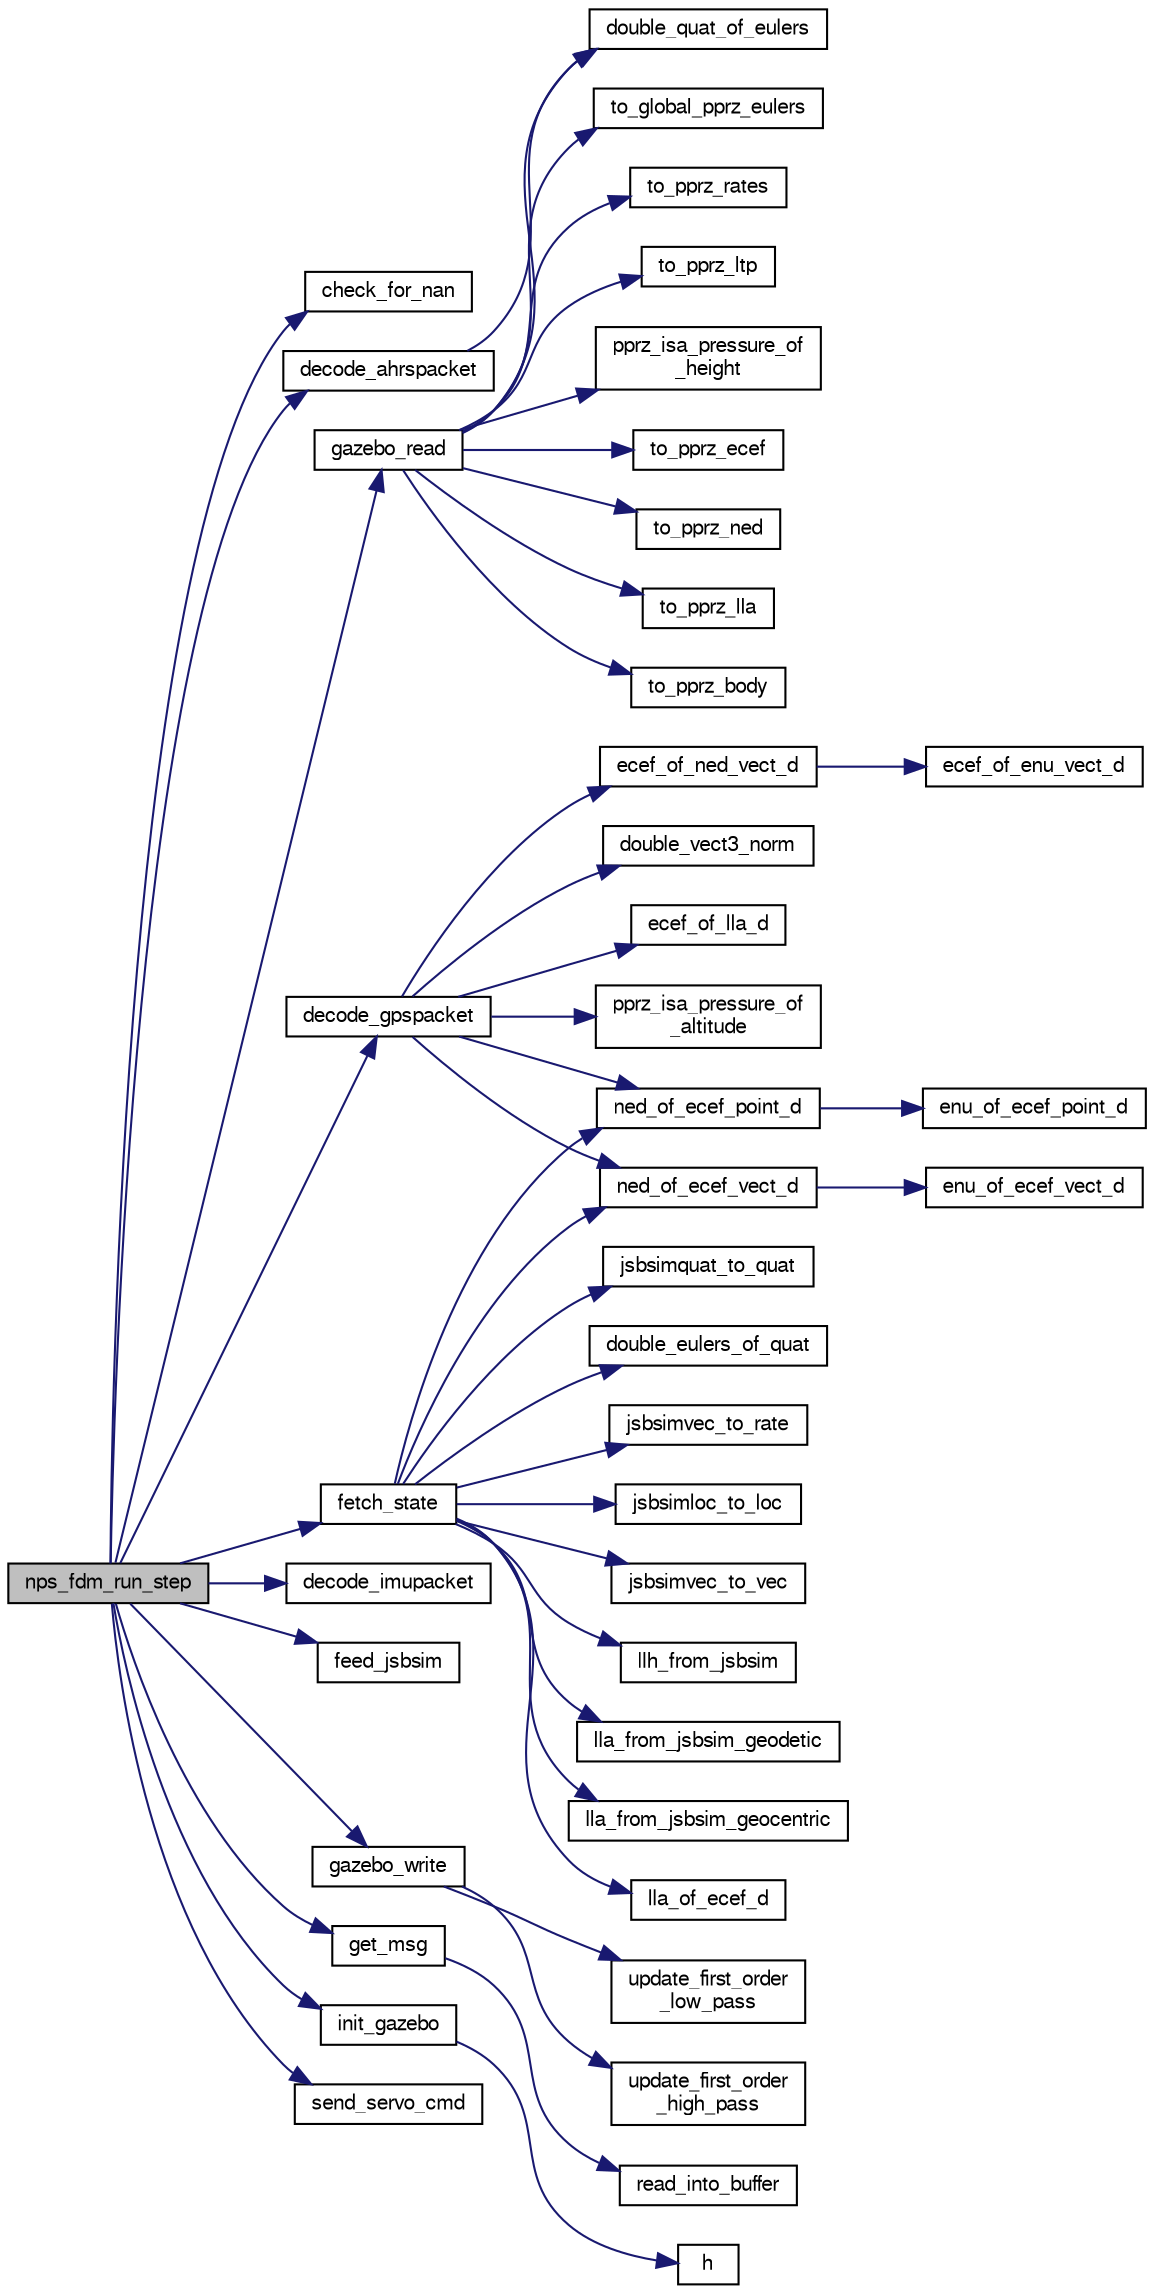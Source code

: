 digraph "nps_fdm_run_step"
{
  edge [fontname="FreeSans",fontsize="10",labelfontname="FreeSans",labelfontsize="10"];
  node [fontname="FreeSans",fontsize="10",shape=record];
  rankdir="LR";
  Node1 [label="nps_fdm_run_step",height=0.2,width=0.4,color="black", fillcolor="grey75", style="filled", fontcolor="black"];
  Node1 -> Node2 [color="midnightblue",fontsize="10",style="solid",fontname="FreeSans"];
  Node2 [label="check_for_nan",height=0.2,width=0.4,color="black", fillcolor="white", style="filled",URL="$nps__fdm__jsbsim_8cpp.html#aa8d531348a8fbe30accc30952915a90d",tooltip="Checks NpsFdm struct for NaNs. "];
  Node1 -> Node3 [color="midnightblue",fontsize="10",style="solid",fontname="FreeSans"];
  Node3 [label="decode_ahrspacket",height=0.2,width=0.4,color="black", fillcolor="white", style="filled",URL="$nps__fdm__crrcsim_8c.html#a8321162c08bf2560073a99ea18d5a045"];
  Node3 -> Node4 [color="midnightblue",fontsize="10",style="solid",fontname="FreeSans"];
  Node4 [label="double_quat_of_eulers",height=0.2,width=0.4,color="black", fillcolor="white", style="filled",URL="$group__math__algebra__double.html#gaa5c59899c8e47296ff62829cd74fcf47"];
  Node1 -> Node5 [color="midnightblue",fontsize="10",style="solid",fontname="FreeSans"];
  Node5 [label="decode_gpspacket",height=0.2,width=0.4,color="black", fillcolor="white", style="filled",URL="$nps__fdm__crrcsim_8c.html#af6bebbe57b1e739c8b1565a483f91597"];
  Node5 -> Node6 [color="midnightblue",fontsize="10",style="solid",fontname="FreeSans"];
  Node6 [label="ecef_of_ned_vect_d",height=0.2,width=0.4,color="black", fillcolor="white", style="filled",URL="$group__math__geodetic__double.html#ga6fbe577b9004aa2f3735dce8bd5e34d7"];
  Node6 -> Node7 [color="midnightblue",fontsize="10",style="solid",fontname="FreeSans"];
  Node7 [label="ecef_of_enu_vect_d",height=0.2,width=0.4,color="black", fillcolor="white", style="filled",URL="$group__math__geodetic__double.html#ga644b27430bffd0fb63acdd313dcd78bd"];
  Node5 -> Node8 [color="midnightblue",fontsize="10",style="solid",fontname="FreeSans"];
  Node8 [label="double_vect3_norm",height=0.2,width=0.4,color="black", fillcolor="white", style="filled",URL="$group__math__algebra__double.html#gae5087aa382f54a889f1786194651a2b6"];
  Node5 -> Node9 [color="midnightblue",fontsize="10",style="solid",fontname="FreeSans"];
  Node9 [label="ecef_of_lla_d",height=0.2,width=0.4,color="black", fillcolor="white", style="filled",URL="$group__math__geodetic__double.html#gae6608c48696daebf3382f08e655028d9"];
  Node5 -> Node10 [color="midnightblue",fontsize="10",style="solid",fontname="FreeSans"];
  Node10 [label="pprz_isa_pressure_of\l_altitude",height=0.2,width=0.4,color="black", fillcolor="white", style="filled",URL="$group__math__isa.html#ga64a5320121c2e4fcd276a8434fa18c7b",tooltip="Get pressure in Pa from absolute altitude (using simplified equation). "];
  Node5 -> Node11 [color="midnightblue",fontsize="10",style="solid",fontname="FreeSans"];
  Node11 [label="ned_of_ecef_point_d",height=0.2,width=0.4,color="black", fillcolor="white", style="filled",URL="$group__math__geodetic__double.html#gabf3f021edce24bfc61367d778cd20952"];
  Node11 -> Node12 [color="midnightblue",fontsize="10",style="solid",fontname="FreeSans"];
  Node12 [label="enu_of_ecef_point_d",height=0.2,width=0.4,color="black", fillcolor="white", style="filled",URL="$group__math__geodetic__double.html#ga3be997b20a11ac02e2b673749da746b6"];
  Node5 -> Node13 [color="midnightblue",fontsize="10",style="solid",fontname="FreeSans"];
  Node13 [label="ned_of_ecef_vect_d",height=0.2,width=0.4,color="black", fillcolor="white", style="filled",URL="$group__math__geodetic__double.html#ga9a6c153bbedbbcc05dedcc6f5bc3266a"];
  Node13 -> Node14 [color="midnightblue",fontsize="10",style="solid",fontname="FreeSans"];
  Node14 [label="enu_of_ecef_vect_d",height=0.2,width=0.4,color="black", fillcolor="white", style="filled",URL="$group__math__geodetic__double.html#ga68d7b088555fe80092489578fb16517f"];
  Node1 -> Node15 [color="midnightblue",fontsize="10",style="solid",fontname="FreeSans"];
  Node15 [label="decode_imupacket",height=0.2,width=0.4,color="black", fillcolor="white", style="filled",URL="$nps__fdm__crrcsim_8c.html#ac37d179a4a680d5869427c60c0ef8c25"];
  Node1 -> Node16 [color="midnightblue",fontsize="10",style="solid",fontname="FreeSans"];
  Node16 [label="feed_jsbsim",height=0.2,width=0.4,color="black", fillcolor="white", style="filled",URL="$nps__fdm__jsbsim_8cpp.html#ac3f41f22e543ac14794eecd306681e76",tooltip="Feed JSBSim with the latest actuator commands. "];
  Node1 -> Node17 [color="midnightblue",fontsize="10",style="solid",fontname="FreeSans"];
  Node17 [label="fetch_state",height=0.2,width=0.4,color="black", fillcolor="white", style="filled",URL="$nps__fdm__jsbsim_8cpp.html#a2d617cee29889c9d6592f9978dfa8a31",tooltip="Populates the NPS fdm struct after a simulation step. "];
  Node17 -> Node18 [color="midnightblue",fontsize="10",style="solid",fontname="FreeSans"];
  Node18 [label="jsbsimloc_to_loc",height=0.2,width=0.4,color="black", fillcolor="white", style="filled",URL="$nps__fdm__jsbsim_8cpp.html#a703cdaf8b93af6b9b808fcdbf4084618",tooltip="Convert JSBSim location format and struct to NPS location format and struct. "];
  Node17 -> Node19 [color="midnightblue",fontsize="10",style="solid",fontname="FreeSans"];
  Node19 [label="jsbsimvec_to_vec",height=0.2,width=0.4,color="black", fillcolor="white", style="filled",URL="$nps__fdm__jsbsim_8cpp.html#acdf7fcf0cea69535a6ff9f01f9323f52",tooltip="Convert JSBSim vector format and struct to NPS vector format and struct. "];
  Node17 -> Node11 [color="midnightblue",fontsize="10",style="solid",fontname="FreeSans"];
  Node17 -> Node13 [color="midnightblue",fontsize="10",style="solid",fontname="FreeSans"];
  Node17 -> Node20 [color="midnightblue",fontsize="10",style="solid",fontname="FreeSans"];
  Node20 [label="llh_from_jsbsim",height=0.2,width=0.4,color="black", fillcolor="white", style="filled",URL="$nps__fdm__jsbsim_8cpp.html#af2cbbfe13b5d92888cb4ac8005a9dd8e",tooltip="Convert JSBSim location to NPS LLH. "];
  Node17 -> Node21 [color="midnightblue",fontsize="10",style="solid",fontname="FreeSans"];
  Node21 [label="lla_from_jsbsim_geodetic",height=0.2,width=0.4,color="black", fillcolor="white", style="filled",URL="$nps__fdm__jsbsim_8cpp.html#a321e3b5209597d68b61714ec248ae019",tooltip="Convert JSBSim location to NPS LLA. "];
  Node17 -> Node22 [color="midnightblue",fontsize="10",style="solid",fontname="FreeSans"];
  Node22 [label="lla_from_jsbsim_geocentric",height=0.2,width=0.4,color="black", fillcolor="white", style="filled",URL="$nps__fdm__jsbsim_8cpp.html#a9548efbcd14770bf2220ed0d3e82f660",tooltip="Convert JSBSim location to NPS LLA. "];
  Node17 -> Node23 [color="midnightblue",fontsize="10",style="solid",fontname="FreeSans"];
  Node23 [label="lla_of_ecef_d",height=0.2,width=0.4,color="black", fillcolor="white", style="filled",URL="$group__math__geodetic__double.html#ga9d3464ccabcd97db9fb4e1c7d25dfe16"];
  Node17 -> Node24 [color="midnightblue",fontsize="10",style="solid",fontname="FreeSans"];
  Node24 [label="jsbsimquat_to_quat",height=0.2,width=0.4,color="black", fillcolor="white", style="filled",URL="$nps__fdm__jsbsim_8cpp.html#a7e68479ada54ac5003c84917b727b9d7",tooltip="Convert JSBSim quaternion struct to NPS quaternion struct. "];
  Node17 -> Node25 [color="midnightblue",fontsize="10",style="solid",fontname="FreeSans"];
  Node25 [label="double_eulers_of_quat",height=0.2,width=0.4,color="black", fillcolor="white", style="filled",URL="$group__math__algebra__double.html#ga0535deb8e541ae49fbd3fff0ef33347d"];
  Node17 -> Node26 [color="midnightblue",fontsize="10",style="solid",fontname="FreeSans"];
  Node26 [label="jsbsimvec_to_rate",height=0.2,width=0.4,color="black", fillcolor="white", style="filled",URL="$nps__fdm__jsbsim_8cpp.html#acf70433e41af4d4790169eae2540d1cf",tooltip="Convert JSBSim rates vector struct to NPS rates struct. "];
  Node1 -> Node27 [color="midnightblue",fontsize="10",style="solid",fontname="FreeSans"];
  Node27 [label="gazebo_read",height=0.2,width=0.4,color="black", fillcolor="white", style="filled",URL="$nps__fdm__gazebo_8cpp.html#a9708e7004fa19d0d9fbbbf480fa7829b",tooltip="Read Gazebo&#39;s simulation state and store the results in the fdm struct used by NPS. "];
  Node27 -> Node28 [color="midnightblue",fontsize="10",style="solid",fontname="FreeSans"];
  Node28 [label="to_pprz_ecef",height=0.2,width=0.4,color="black", fillcolor="white", style="filled",URL="$nps__fdm__gazebo_8cpp.html#ad26152f6e70e106dc8a68b452a326f77"];
  Node27 -> Node29 [color="midnightblue",fontsize="10",style="solid",fontname="FreeSans"];
  Node29 [label="to_pprz_ned",height=0.2,width=0.4,color="black", fillcolor="white", style="filled",URL="$nps__fdm__gazebo_8cpp.html#a7ed2864a79e068185410657cea697058"];
  Node27 -> Node30 [color="midnightblue",fontsize="10",style="solid",fontname="FreeSans"];
  Node30 [label="to_pprz_lla",height=0.2,width=0.4,color="black", fillcolor="white", style="filled",URL="$nps__fdm__gazebo_8cpp.html#a8acc67f520a996588d95fb06c92f2df8"];
  Node27 -> Node31 [color="midnightblue",fontsize="10",style="solid",fontname="FreeSans"];
  Node31 [label="to_pprz_body",height=0.2,width=0.4,color="black", fillcolor="white", style="filled",URL="$nps__fdm__gazebo_8cpp.html#af73e2ec16397511ee11efda9e53ff92f"];
  Node27 -> Node32 [color="midnightblue",fontsize="10",style="solid",fontname="FreeSans"];
  Node32 [label="to_global_pprz_eulers",height=0.2,width=0.4,color="black", fillcolor="white", style="filled",URL="$nps__fdm__gazebo_8cpp.html#a273a7259b9d907e397ed096da0e1cc0e"];
  Node27 -> Node4 [color="midnightblue",fontsize="10",style="solid",fontname="FreeSans"];
  Node27 -> Node33 [color="midnightblue",fontsize="10",style="solid",fontname="FreeSans"];
  Node33 [label="to_pprz_rates",height=0.2,width=0.4,color="black", fillcolor="white", style="filled",URL="$nps__fdm__gazebo_8cpp.html#a3fbc528325ad76afcd5b8ff2bedb1366"];
  Node27 -> Node34 [color="midnightblue",fontsize="10",style="solid",fontname="FreeSans"];
  Node34 [label="to_pprz_ltp",height=0.2,width=0.4,color="black", fillcolor="white", style="filled",URL="$nps__fdm__gazebo_8cpp.html#ac1f621357ae940c4a47d8ec779745e9a"];
  Node27 -> Node35 [color="midnightblue",fontsize="10",style="solid",fontname="FreeSans"];
  Node35 [label="pprz_isa_pressure_of\l_height",height=0.2,width=0.4,color="black", fillcolor="white", style="filled",URL="$group__math__isa.html#ga2637c638b53cdee6290f333ad8782fa5",tooltip="Get pressure in Pa from height (using simplified equation). "];
  Node1 -> Node36 [color="midnightblue",fontsize="10",style="solid",fontname="FreeSans"];
  Node36 [label="gazebo_write",height=0.2,width=0.4,color="black", fillcolor="white", style="filled",URL="$nps__fdm__gazebo_8cpp.html#a3abe86a7add17ad03ccc3e2e84f8cfbe",tooltip="Write actuator commands to Gazebo. "];
  Node36 -> Node37 [color="midnightblue",fontsize="10",style="solid",fontname="FreeSans"];
  Node37 [label="update_first_order\l_low_pass",height=0.2,width=0.4,color="black", fillcolor="white", style="filled",URL="$low__pass__filter_8h.html#a4ea211d4b5976d245c96408ff2d2803f",tooltip="Update first order low pass filter state with a new value. "];
  Node36 -> Node38 [color="midnightblue",fontsize="10",style="solid",fontname="FreeSans"];
  Node38 [label="update_first_order\l_high_pass",height=0.2,width=0.4,color="black", fillcolor="white", style="filled",URL="$high__pass__filter_8h.html#acad4e38ef946a0babc9d3abc91a79086",tooltip="Update first order high pass filter state with a new value. "];
  Node1 -> Node39 [color="midnightblue",fontsize="10",style="solid",fontname="FreeSans"];
  Node39 [label="get_msg",height=0.2,width=0.4,color="black", fillcolor="white", style="filled",URL="$nps__fdm__crrcsim_8c.html#a67337675973f93b9ab3cd01a3e5d2435"];
  Node39 -> Node40 [color="midnightblue",fontsize="10",style="solid",fontname="FreeSans"];
  Node40 [label="read_into_buffer",height=0.2,width=0.4,color="black", fillcolor="white", style="filled",URL="$nps__fdm__crrcsim_8c.html#a468b9af311c0091cb611d96df40e75b7"];
  Node1 -> Node41 [color="midnightblue",fontsize="10",style="solid",fontname="FreeSans"];
  Node41 [label="init_gazebo",height=0.2,width=0.4,color="black", fillcolor="white", style="filled",URL="$nps__fdm__gazebo_8cpp.html#acf1b27b2902f5682b920ee9420619a10",tooltip="Set up a Gazebo server. "];
  Node41 -> Node42 [color="midnightblue",fontsize="10",style="solid",fontname="FreeSans"];
  Node42 [label="h",height=0.2,width=0.4,color="black", fillcolor="white", style="filled",URL="$UKF__Wind__Estimator_8c.html#a1b540e52aff26922bc43ff126fa35270"];
  Node1 -> Node43 [color="midnightblue",fontsize="10",style="solid",fontname="FreeSans"];
  Node43 [label="send_servo_cmd",height=0.2,width=0.4,color="black", fillcolor="white", style="filled",URL="$nps__fdm__crrcsim_8c.html#a75978090ea593009549c5dc324e060f1"];
}
